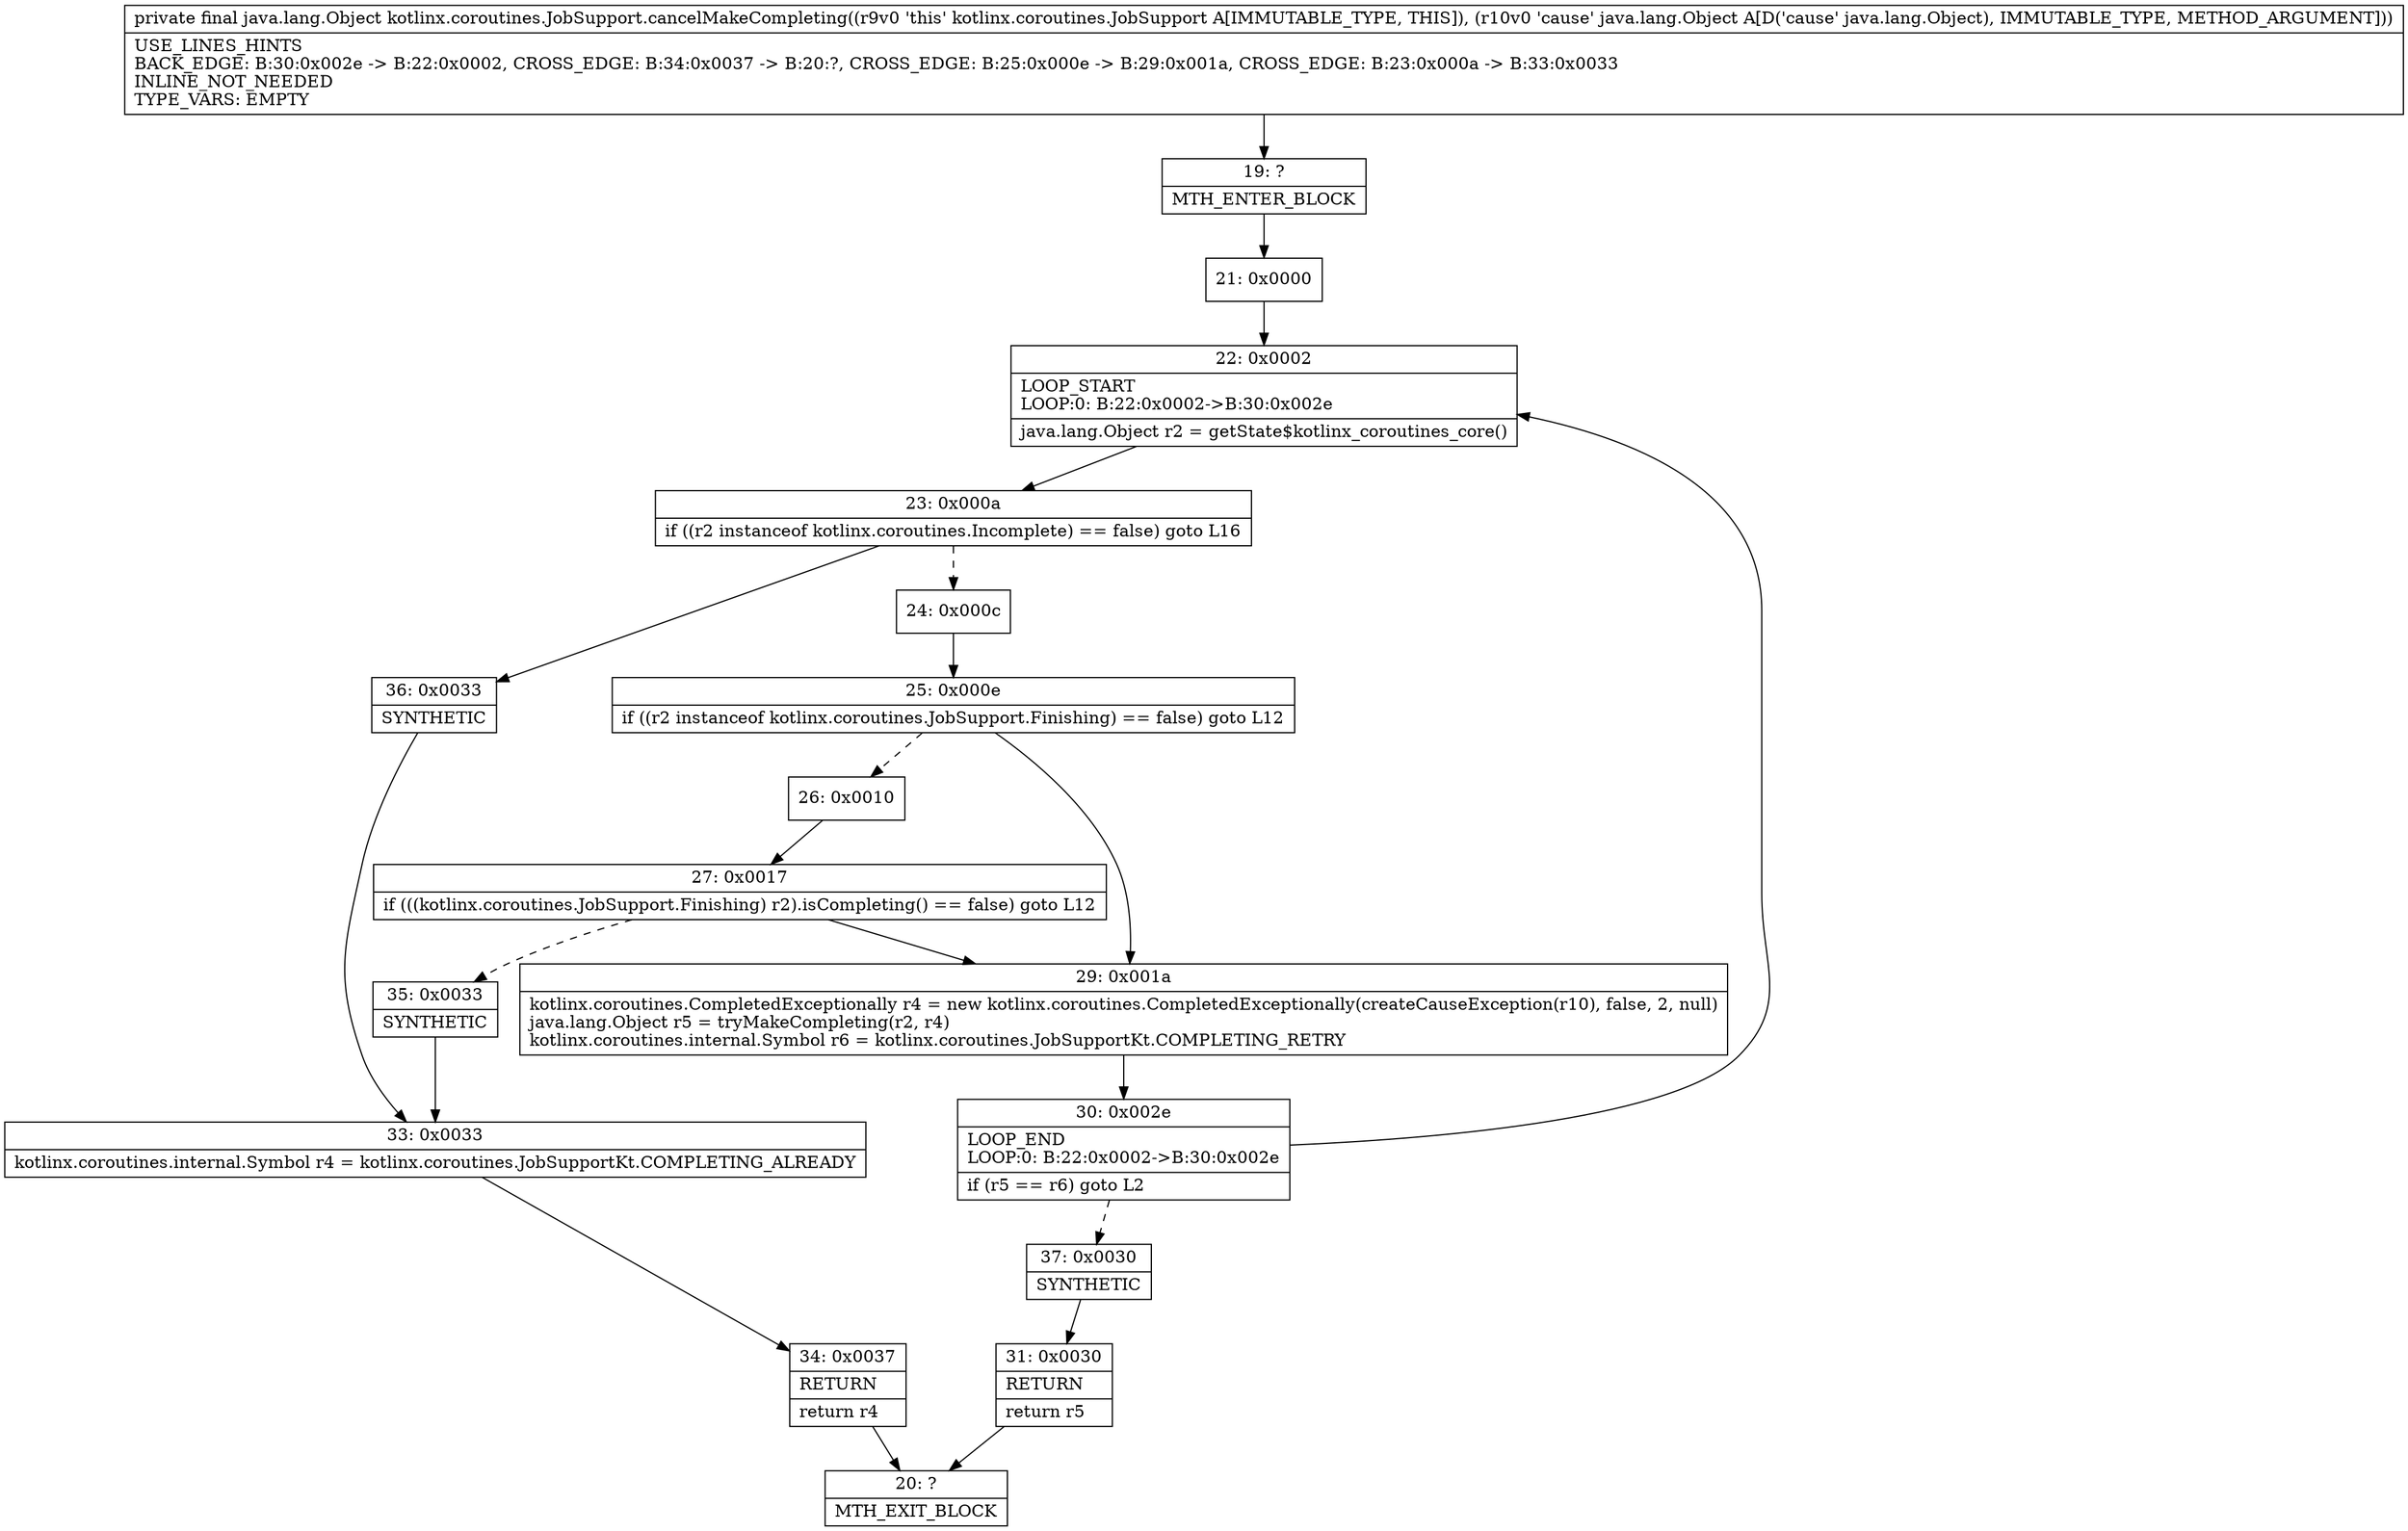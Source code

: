 digraph "CFG forkotlinx.coroutines.JobSupport.cancelMakeCompleting(Ljava\/lang\/Object;)Ljava\/lang\/Object;" {
Node_19 [shape=record,label="{19\:\ ?|MTH_ENTER_BLOCK\l}"];
Node_21 [shape=record,label="{21\:\ 0x0000}"];
Node_22 [shape=record,label="{22\:\ 0x0002|LOOP_START\lLOOP:0: B:22:0x0002\-\>B:30:0x002e\l|java.lang.Object r2 = getState$kotlinx_coroutines_core()\l}"];
Node_23 [shape=record,label="{23\:\ 0x000a|if ((r2 instanceof kotlinx.coroutines.Incomplete) == false) goto L16\l}"];
Node_24 [shape=record,label="{24\:\ 0x000c}"];
Node_25 [shape=record,label="{25\:\ 0x000e|if ((r2 instanceof kotlinx.coroutines.JobSupport.Finishing) == false) goto L12\l}"];
Node_26 [shape=record,label="{26\:\ 0x0010}"];
Node_27 [shape=record,label="{27\:\ 0x0017|if (((kotlinx.coroutines.JobSupport.Finishing) r2).isCompleting() == false) goto L12\l}"];
Node_35 [shape=record,label="{35\:\ 0x0033|SYNTHETIC\l}"];
Node_33 [shape=record,label="{33\:\ 0x0033|kotlinx.coroutines.internal.Symbol r4 = kotlinx.coroutines.JobSupportKt.COMPLETING_ALREADY\l}"];
Node_34 [shape=record,label="{34\:\ 0x0037|RETURN\l|return r4\l}"];
Node_20 [shape=record,label="{20\:\ ?|MTH_EXIT_BLOCK\l}"];
Node_29 [shape=record,label="{29\:\ 0x001a|kotlinx.coroutines.CompletedExceptionally r4 = new kotlinx.coroutines.CompletedExceptionally(createCauseException(r10), false, 2, null)\ljava.lang.Object r5 = tryMakeCompleting(r2, r4)\lkotlinx.coroutines.internal.Symbol r6 = kotlinx.coroutines.JobSupportKt.COMPLETING_RETRY\l}"];
Node_30 [shape=record,label="{30\:\ 0x002e|LOOP_END\lLOOP:0: B:22:0x0002\-\>B:30:0x002e\l|if (r5 == r6) goto L2\l}"];
Node_37 [shape=record,label="{37\:\ 0x0030|SYNTHETIC\l}"];
Node_31 [shape=record,label="{31\:\ 0x0030|RETURN\l|return r5\l}"];
Node_36 [shape=record,label="{36\:\ 0x0033|SYNTHETIC\l}"];
MethodNode[shape=record,label="{private final java.lang.Object kotlinx.coroutines.JobSupport.cancelMakeCompleting((r9v0 'this' kotlinx.coroutines.JobSupport A[IMMUTABLE_TYPE, THIS]), (r10v0 'cause' java.lang.Object A[D('cause' java.lang.Object), IMMUTABLE_TYPE, METHOD_ARGUMENT]))  | USE_LINES_HINTS\lBACK_EDGE: B:30:0x002e \-\> B:22:0x0002, CROSS_EDGE: B:34:0x0037 \-\> B:20:?, CROSS_EDGE: B:25:0x000e \-\> B:29:0x001a, CROSS_EDGE: B:23:0x000a \-\> B:33:0x0033\lINLINE_NOT_NEEDED\lTYPE_VARS: EMPTY\l}"];
MethodNode -> Node_19;Node_19 -> Node_21;
Node_21 -> Node_22;
Node_22 -> Node_23;
Node_23 -> Node_24[style=dashed];
Node_23 -> Node_36;
Node_24 -> Node_25;
Node_25 -> Node_26[style=dashed];
Node_25 -> Node_29;
Node_26 -> Node_27;
Node_27 -> Node_29;
Node_27 -> Node_35[style=dashed];
Node_35 -> Node_33;
Node_33 -> Node_34;
Node_34 -> Node_20;
Node_29 -> Node_30;
Node_30 -> Node_22;
Node_30 -> Node_37[style=dashed];
Node_37 -> Node_31;
Node_31 -> Node_20;
Node_36 -> Node_33;
}

